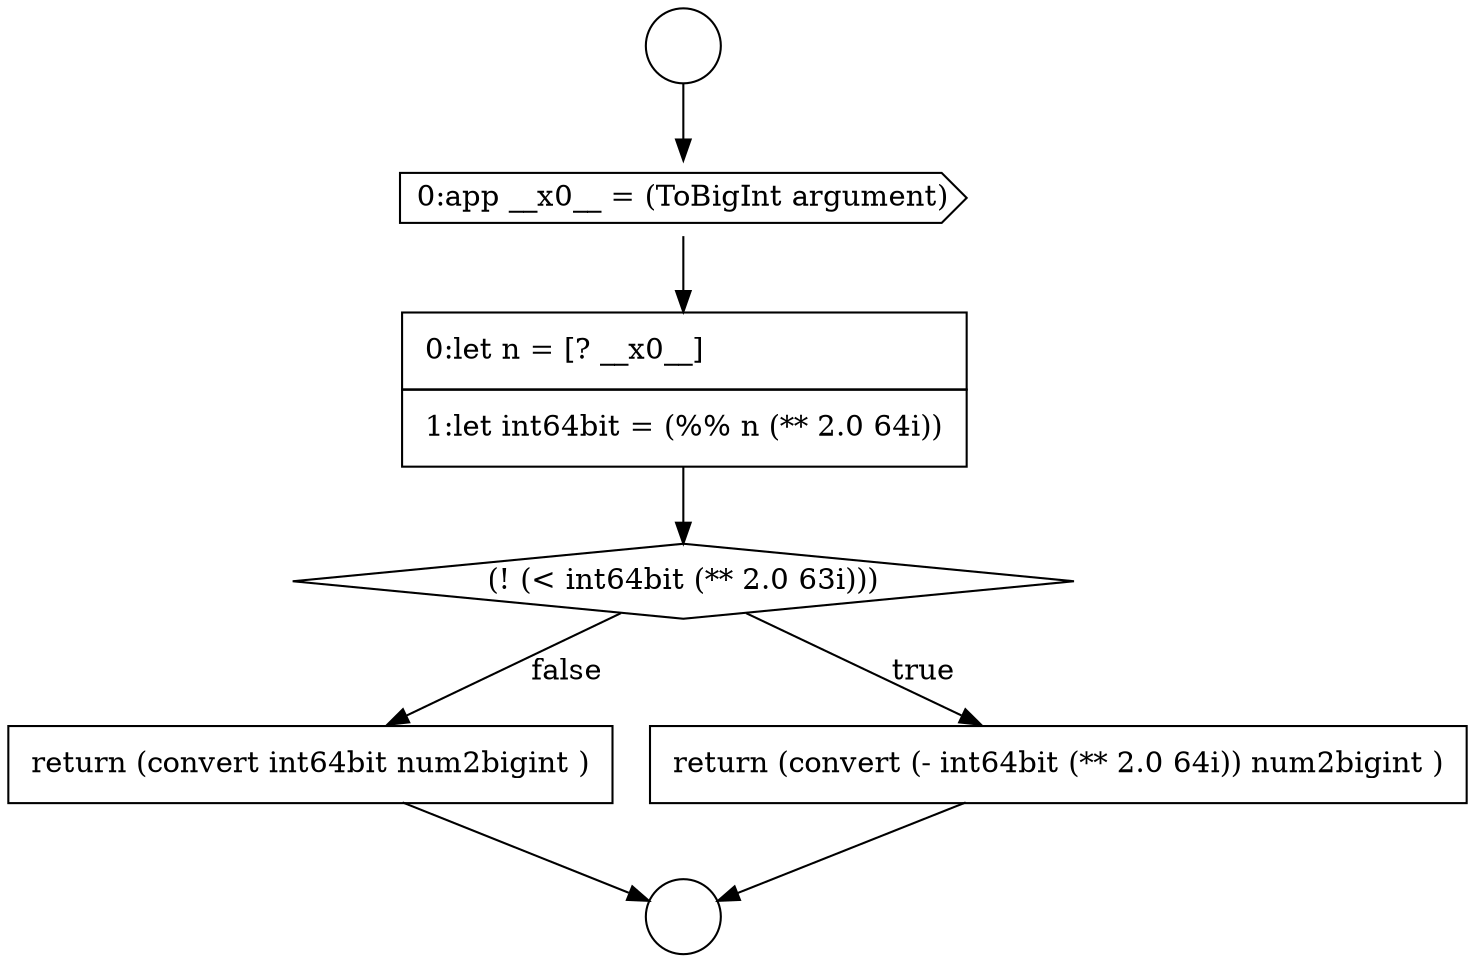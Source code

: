 digraph {
  node655 [shape=none, margin=0, label=<<font color="black">
    <table border="0" cellborder="1" cellspacing="0" cellpadding="10">
      <tr><td align="left">return (convert int64bit num2bigint )</td></tr>
    </table>
  </font>> color="black" fillcolor="white" style=filled]
  node651 [shape=cds, label=<<font color="black">0:app __x0__ = (ToBigInt argument)</font>> color="black" fillcolor="white" style=filled]
  node650 [shape=circle label=" " color="black" fillcolor="white" style=filled]
  node654 [shape=none, margin=0, label=<<font color="black">
    <table border="0" cellborder="1" cellspacing="0" cellpadding="10">
      <tr><td align="left">return (convert (- int64bit (** 2.0 64i)) num2bigint )</td></tr>
    </table>
  </font>> color="black" fillcolor="white" style=filled]
  node649 [shape=circle label=" " color="black" fillcolor="white" style=filled]
  node653 [shape=diamond, label=<<font color="black">(! (&lt; int64bit (** 2.0 63i)))</font>> color="black" fillcolor="white" style=filled]
  node652 [shape=none, margin=0, label=<<font color="black">
    <table border="0" cellborder="1" cellspacing="0" cellpadding="10">
      <tr><td align="left">0:let n = [? __x0__]</td></tr>
      <tr><td align="left">1:let int64bit = (%% n (** 2.0 64i))</td></tr>
    </table>
  </font>> color="black" fillcolor="white" style=filled]
  node649 -> node651 [ color="black"]
  node652 -> node653 [ color="black"]
  node654 -> node650 [ color="black"]
  node653 -> node654 [label=<<font color="black">true</font>> color="black"]
  node653 -> node655 [label=<<font color="black">false</font>> color="black"]
  node651 -> node652 [ color="black"]
  node655 -> node650 [ color="black"]
}
